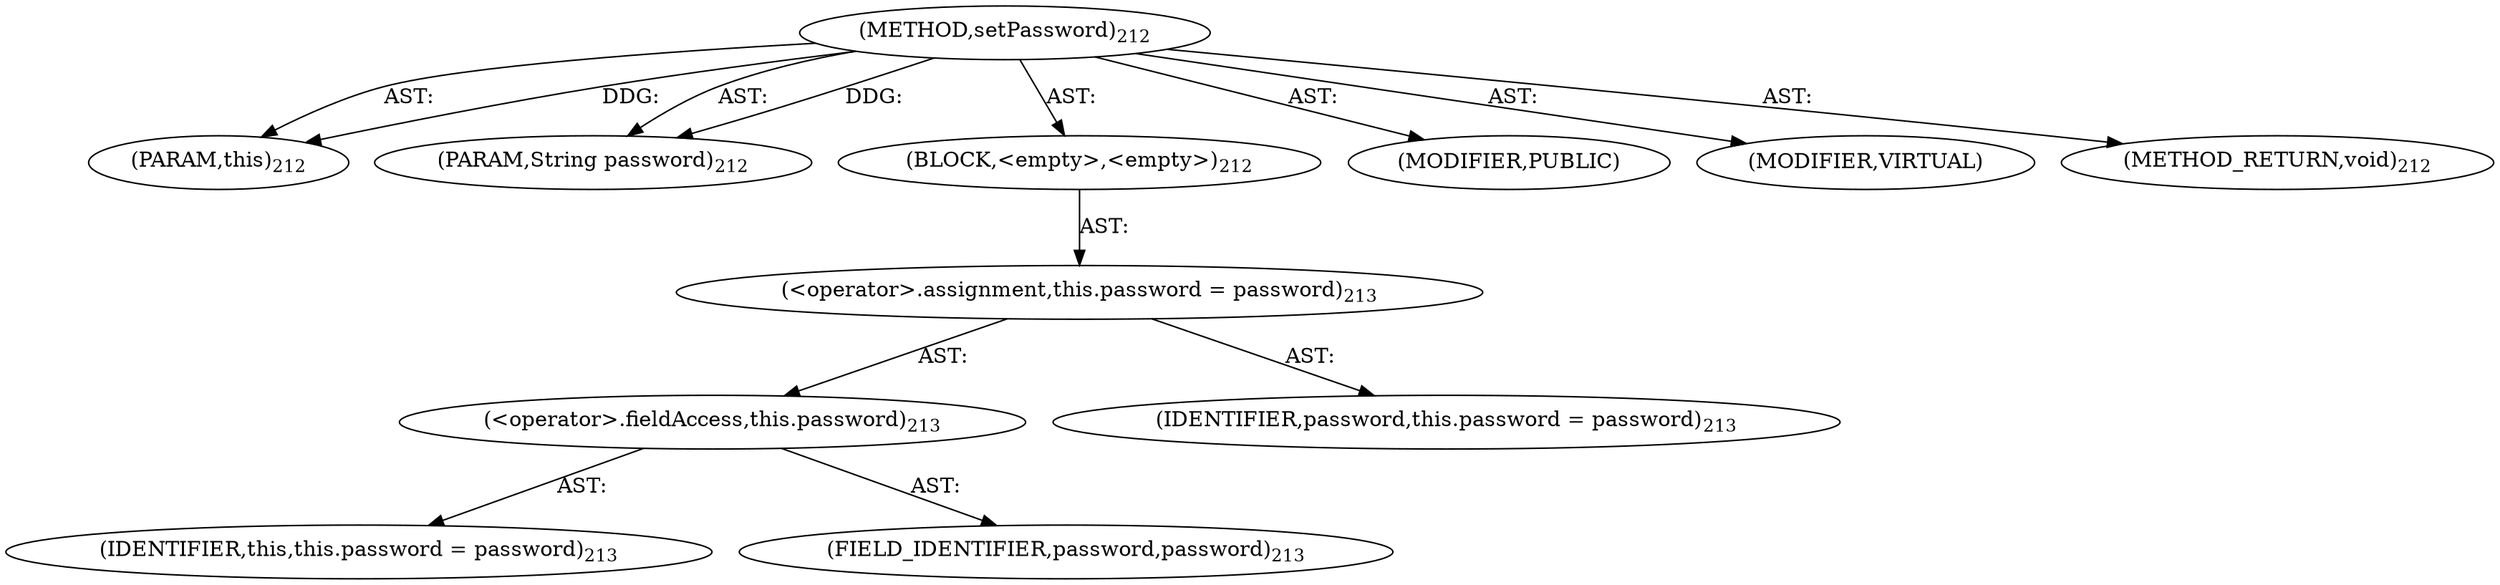 digraph "setPassword" {  
"111669149707" [label = <(METHOD,setPassword)<SUB>212</SUB>> ]
"115964116996" [label = <(PARAM,this)<SUB>212</SUB>> ]
"115964117008" [label = <(PARAM,String password)<SUB>212</SUB>> ]
"25769803794" [label = <(BLOCK,&lt;empty&gt;,&lt;empty&gt;)<SUB>212</SUB>> ]
"30064771116" [label = <(&lt;operator&gt;.assignment,this.password = password)<SUB>213</SUB>> ]
"30064771117" [label = <(&lt;operator&gt;.fieldAccess,this.password)<SUB>213</SUB>> ]
"68719476740" [label = <(IDENTIFIER,this,this.password = password)<SUB>213</SUB>> ]
"55834574863" [label = <(FIELD_IDENTIFIER,password,password)<SUB>213</SUB>> ]
"68719476766" [label = <(IDENTIFIER,password,this.password = password)<SUB>213</SUB>> ]
"133143986205" [label = <(MODIFIER,PUBLIC)> ]
"133143986206" [label = <(MODIFIER,VIRTUAL)> ]
"128849018891" [label = <(METHOD_RETURN,void)<SUB>212</SUB>> ]
  "111669149707" -> "115964116996"  [ label = "AST: "] 
  "111669149707" -> "115964117008"  [ label = "AST: "] 
  "111669149707" -> "25769803794"  [ label = "AST: "] 
  "111669149707" -> "133143986205"  [ label = "AST: "] 
  "111669149707" -> "133143986206"  [ label = "AST: "] 
  "111669149707" -> "128849018891"  [ label = "AST: "] 
  "25769803794" -> "30064771116"  [ label = "AST: "] 
  "30064771116" -> "30064771117"  [ label = "AST: "] 
  "30064771116" -> "68719476766"  [ label = "AST: "] 
  "30064771117" -> "68719476740"  [ label = "AST: "] 
  "30064771117" -> "55834574863"  [ label = "AST: "] 
  "111669149707" -> "115964116996"  [ label = "DDG: "] 
  "111669149707" -> "115964117008"  [ label = "DDG: "] 
}
